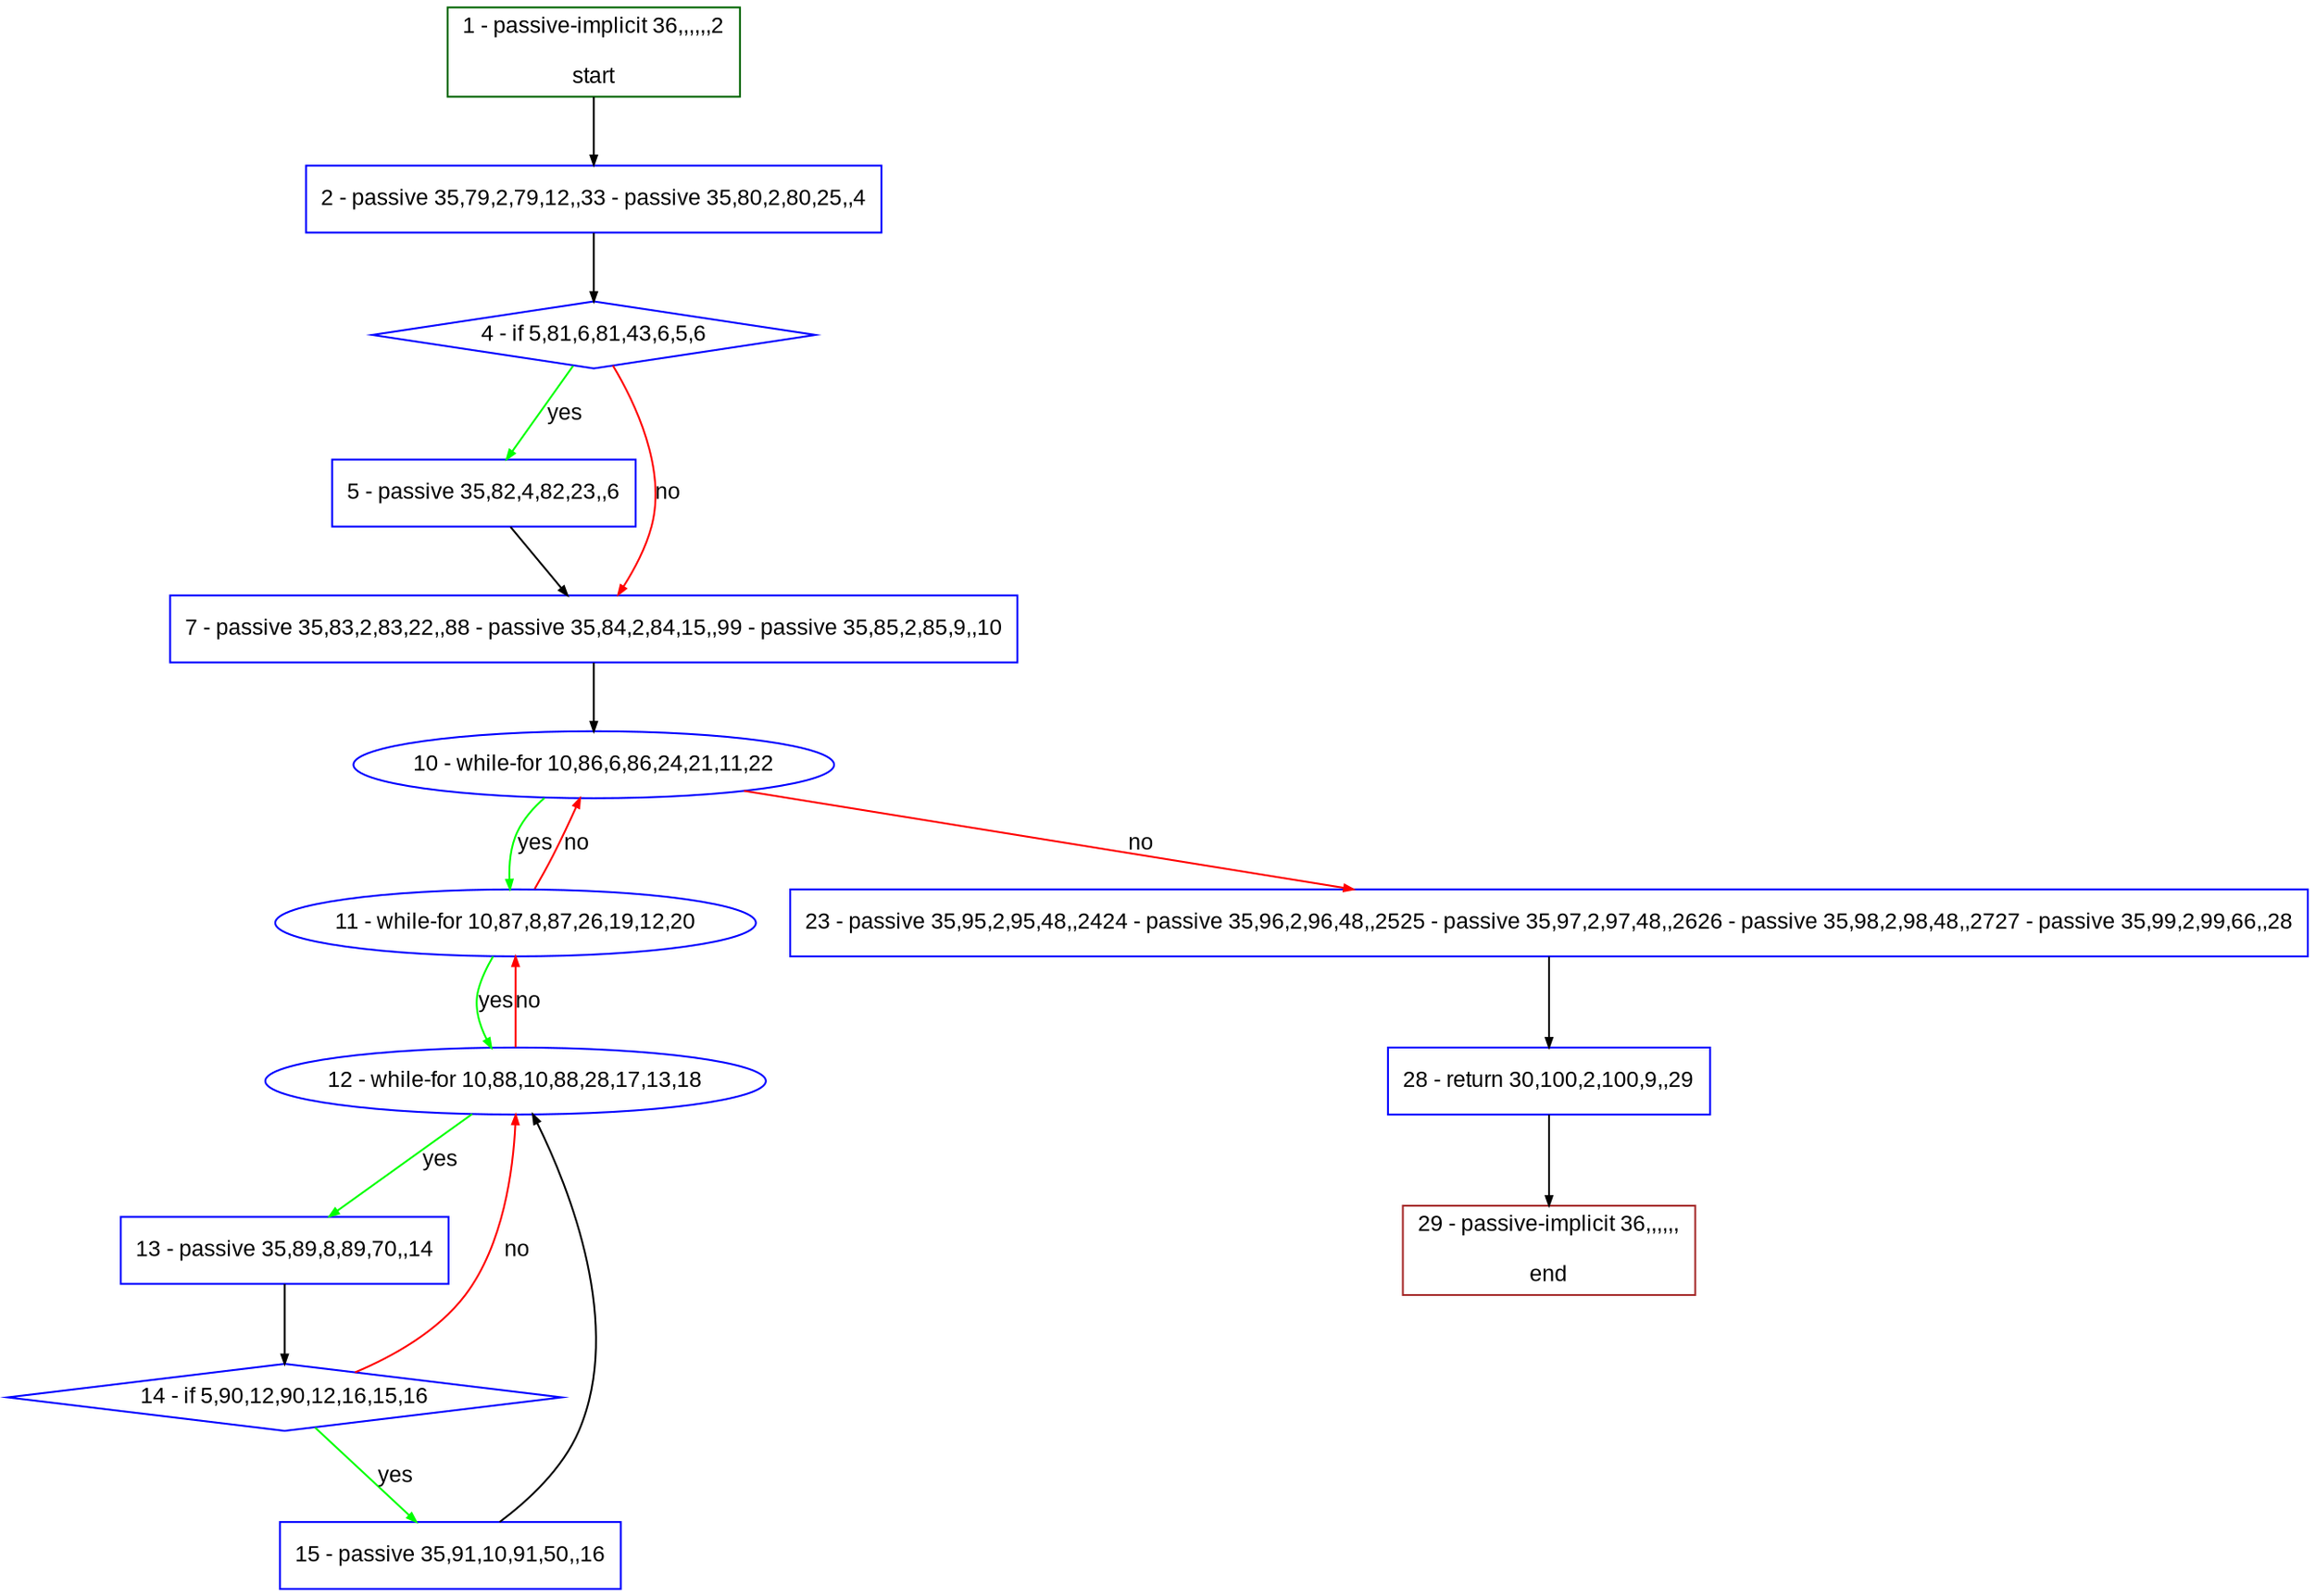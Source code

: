 digraph "" {
  graph [pack="true", label="", fontsize="12", packmode="clust", fontname="Arial", fillcolor="#FFFFCC", bgcolor="white", style="rounded,filled", compound="true"];
  node [node_initialized="no", label="", color="grey", fontsize="12", fillcolor="white", fontname="Arial", style="filled", shape="rectangle", compound="true", fixedsize="false"];
  edge [fontcolor="black", arrowhead="normal", arrowtail="none", arrowsize="0.5", ltail="", label="", color="black", fontsize="12", lhead="", fontname="Arial", dir="forward", compound="true"];
  __N1 [label="2 - passive 35,79,2,79,12,,33 - passive 35,80,2,80,25,,4", color="#0000ff", fillcolor="#ffffff", style="filled", shape="box"];
  __N2 [label="1 - passive-implicit 36,,,,,,2\n\nstart", color="#006400", fillcolor="#ffffff", style="filled", shape="box"];
  __N3 [label="4 - if 5,81,6,81,43,6,5,6", color="#0000ff", fillcolor="#ffffff", style="filled", shape="diamond"];
  __N4 [label="5 - passive 35,82,4,82,23,,6", color="#0000ff", fillcolor="#ffffff", style="filled", shape="box"];
  __N5 [label="7 - passive 35,83,2,83,22,,88 - passive 35,84,2,84,15,,99 - passive 35,85,2,85,9,,10", color="#0000ff", fillcolor="#ffffff", style="filled", shape="box"];
  __N6 [label="10 - while-for 10,86,6,86,24,21,11,22", color="#0000ff", fillcolor="#ffffff", style="filled", shape="oval"];
  __N7 [label="11 - while-for 10,87,8,87,26,19,12,20", color="#0000ff", fillcolor="#ffffff", style="filled", shape="oval"];
  __N8 [label="23 - passive 35,95,2,95,48,,2424 - passive 35,96,2,96,48,,2525 - passive 35,97,2,97,48,,2626 - passive 35,98,2,98,48,,2727 - passive 35,99,2,99,66,,28", color="#0000ff", fillcolor="#ffffff", style="filled", shape="box"];
  __N9 [label="12 - while-for 10,88,10,88,28,17,13,18", color="#0000ff", fillcolor="#ffffff", style="filled", shape="oval"];
  __N10 [label="13 - passive 35,89,8,89,70,,14", color="#0000ff", fillcolor="#ffffff", style="filled", shape="box"];
  __N11 [label="14 - if 5,90,12,90,12,16,15,16", color="#0000ff", fillcolor="#ffffff", style="filled", shape="diamond"];
  __N12 [label="15 - passive 35,91,10,91,50,,16", color="#0000ff", fillcolor="#ffffff", style="filled", shape="box"];
  __N13 [label="28 - return 30,100,2,100,9,,29", color="#0000ff", fillcolor="#ffffff", style="filled", shape="box"];
  __N14 [label="29 - passive-implicit 36,,,,,,\n\nend", color="#a52a2a", fillcolor="#ffffff", style="filled", shape="box"];
  __N2 -> __N1 [arrowhead="normal", arrowtail="none", color="#000000", label="", dir="forward"];
  __N1 -> __N3 [arrowhead="normal", arrowtail="none", color="#000000", label="", dir="forward"];
  __N3 -> __N4 [arrowhead="normal", arrowtail="none", color="#00ff00", label="yes", dir="forward"];
  __N3 -> __N5 [arrowhead="normal", arrowtail="none", color="#ff0000", label="no", dir="forward"];
  __N4 -> __N5 [arrowhead="normal", arrowtail="none", color="#000000", label="", dir="forward"];
  __N5 -> __N6 [arrowhead="normal", arrowtail="none", color="#000000", label="", dir="forward"];
  __N6 -> __N7 [arrowhead="normal", arrowtail="none", color="#00ff00", label="yes", dir="forward"];
  __N7 -> __N6 [arrowhead="normal", arrowtail="none", color="#ff0000", label="no", dir="forward"];
  __N6 -> __N8 [arrowhead="normal", arrowtail="none", color="#ff0000", label="no", dir="forward"];
  __N7 -> __N9 [arrowhead="normal", arrowtail="none", color="#00ff00", label="yes", dir="forward"];
  __N9 -> __N7 [arrowhead="normal", arrowtail="none", color="#ff0000", label="no", dir="forward"];
  __N9 -> __N10 [arrowhead="normal", arrowtail="none", color="#00ff00", label="yes", dir="forward"];
  __N10 -> __N11 [arrowhead="normal", arrowtail="none", color="#000000", label="", dir="forward"];
  __N11 -> __N9 [arrowhead="normal", arrowtail="none", color="#ff0000", label="no", dir="forward"];
  __N11 -> __N12 [arrowhead="normal", arrowtail="none", color="#00ff00", label="yes", dir="forward"];
  __N12 -> __N9 [arrowhead="normal", arrowtail="none", color="#000000", label="", dir="forward"];
  __N8 -> __N13 [arrowhead="normal", arrowtail="none", color="#000000", label="", dir="forward"];
  __N13 -> __N14 [arrowhead="normal", arrowtail="none", color="#000000", label="", dir="forward"];
}
